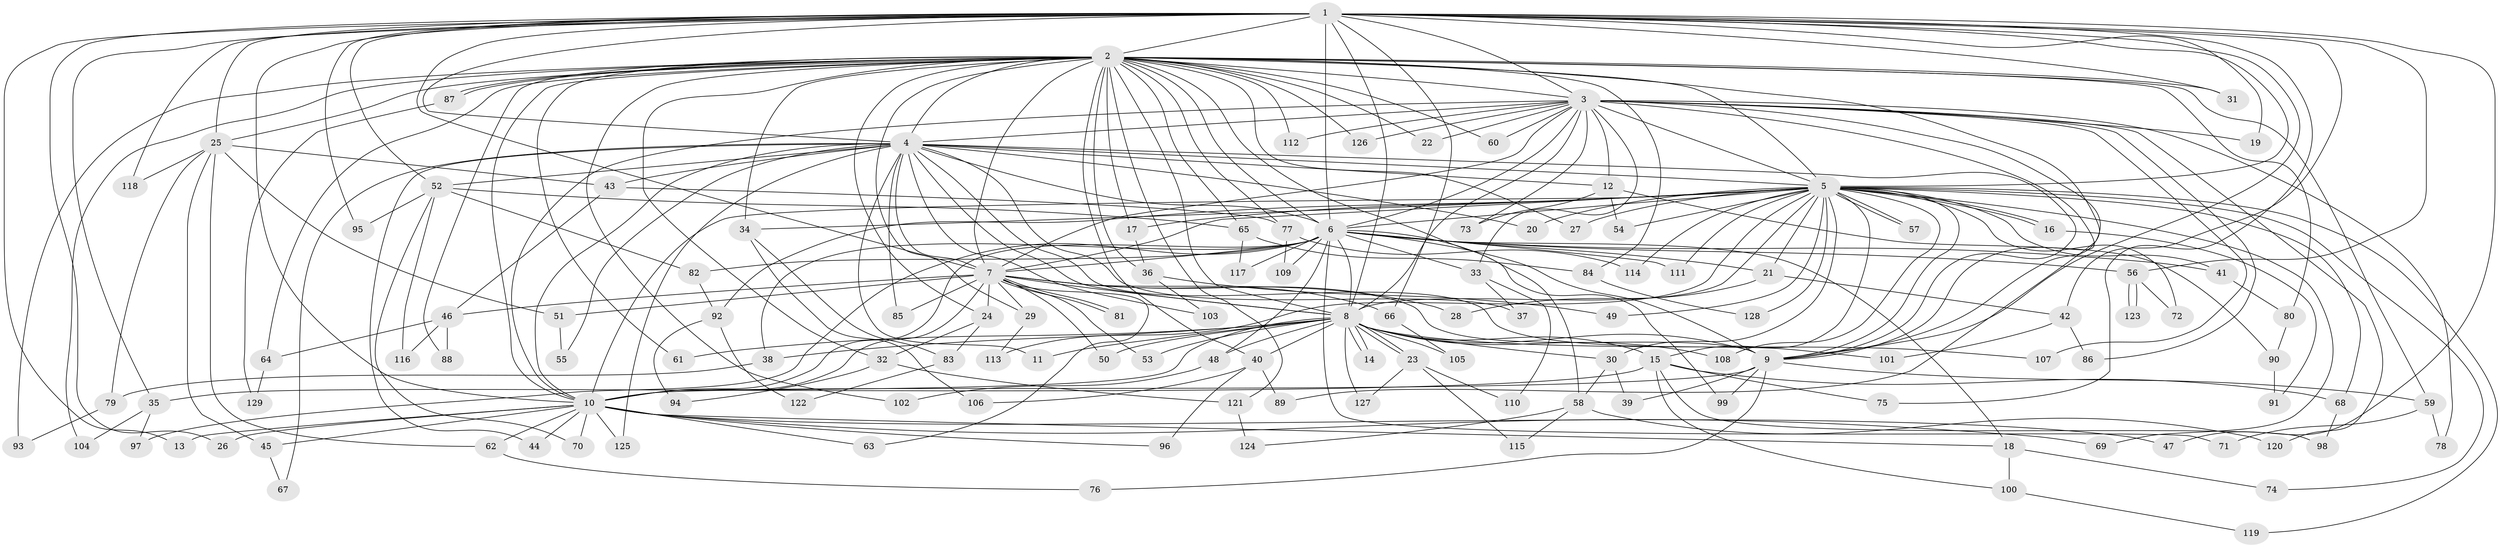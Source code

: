 // Generated by graph-tools (version 1.1) at 2025/49/03/09/25 03:49:27]
// undirected, 129 vertices, 283 edges
graph export_dot {
graph [start="1"]
  node [color=gray90,style=filled];
  1;
  2;
  3;
  4;
  5;
  6;
  7;
  8;
  9;
  10;
  11;
  12;
  13;
  14;
  15;
  16;
  17;
  18;
  19;
  20;
  21;
  22;
  23;
  24;
  25;
  26;
  27;
  28;
  29;
  30;
  31;
  32;
  33;
  34;
  35;
  36;
  37;
  38;
  39;
  40;
  41;
  42;
  43;
  44;
  45;
  46;
  47;
  48;
  49;
  50;
  51;
  52;
  53;
  54;
  55;
  56;
  57;
  58;
  59;
  60;
  61;
  62;
  63;
  64;
  65;
  66;
  67;
  68;
  69;
  70;
  71;
  72;
  73;
  74;
  75;
  76;
  77;
  78;
  79;
  80;
  81;
  82;
  83;
  84;
  85;
  86;
  87;
  88;
  89;
  90;
  91;
  92;
  93;
  94;
  95;
  96;
  97;
  98;
  99;
  100;
  101;
  102;
  103;
  104;
  105;
  106;
  107;
  108;
  109;
  110;
  111;
  112;
  113;
  114;
  115;
  116;
  117;
  118;
  119;
  120;
  121;
  122;
  123;
  124;
  125;
  126;
  127;
  128;
  129;
  1 -- 2;
  1 -- 3;
  1 -- 4;
  1 -- 5;
  1 -- 6;
  1 -- 7;
  1 -- 8;
  1 -- 9;
  1 -- 10;
  1 -- 13;
  1 -- 19;
  1 -- 25;
  1 -- 26;
  1 -- 31;
  1 -- 35;
  1 -- 42;
  1 -- 47;
  1 -- 52;
  1 -- 56;
  1 -- 66;
  1 -- 75;
  1 -- 95;
  1 -- 118;
  2 -- 3;
  2 -- 4;
  2 -- 5;
  2 -- 6;
  2 -- 7;
  2 -- 8;
  2 -- 9;
  2 -- 10;
  2 -- 17;
  2 -- 22;
  2 -- 24;
  2 -- 25;
  2 -- 27;
  2 -- 29;
  2 -- 31;
  2 -- 32;
  2 -- 34;
  2 -- 36;
  2 -- 40;
  2 -- 58;
  2 -- 59;
  2 -- 60;
  2 -- 61;
  2 -- 64;
  2 -- 65;
  2 -- 77;
  2 -- 80;
  2 -- 84;
  2 -- 87;
  2 -- 87;
  2 -- 88;
  2 -- 93;
  2 -- 102;
  2 -- 104;
  2 -- 112;
  2 -- 121;
  2 -- 126;
  3 -- 4;
  3 -- 5;
  3 -- 6;
  3 -- 7;
  3 -- 8;
  3 -- 9;
  3 -- 10;
  3 -- 12;
  3 -- 19;
  3 -- 22;
  3 -- 33;
  3 -- 60;
  3 -- 73;
  3 -- 78;
  3 -- 86;
  3 -- 89;
  3 -- 107;
  3 -- 112;
  3 -- 120;
  3 -- 126;
  4 -- 5;
  4 -- 6;
  4 -- 7;
  4 -- 8;
  4 -- 9;
  4 -- 10;
  4 -- 11;
  4 -- 12;
  4 -- 20;
  4 -- 37;
  4 -- 43;
  4 -- 44;
  4 -- 52;
  4 -- 55;
  4 -- 67;
  4 -- 85;
  4 -- 101;
  4 -- 103;
  4 -- 125;
  5 -- 6;
  5 -- 7;
  5 -- 8;
  5 -- 9;
  5 -- 10;
  5 -- 15;
  5 -- 16;
  5 -- 16;
  5 -- 17;
  5 -- 20;
  5 -- 21;
  5 -- 27;
  5 -- 30;
  5 -- 34;
  5 -- 41;
  5 -- 49;
  5 -- 54;
  5 -- 57;
  5 -- 57;
  5 -- 68;
  5 -- 69;
  5 -- 72;
  5 -- 74;
  5 -- 92;
  5 -- 108;
  5 -- 111;
  5 -- 113;
  5 -- 114;
  5 -- 119;
  5 -- 128;
  6 -- 7;
  6 -- 8;
  6 -- 9;
  6 -- 10;
  6 -- 18;
  6 -- 21;
  6 -- 33;
  6 -- 38;
  6 -- 41;
  6 -- 48;
  6 -- 56;
  6 -- 71;
  6 -- 82;
  6 -- 97;
  6 -- 99;
  6 -- 109;
  6 -- 111;
  6 -- 117;
  7 -- 8;
  7 -- 9;
  7 -- 10;
  7 -- 24;
  7 -- 28;
  7 -- 29;
  7 -- 46;
  7 -- 50;
  7 -- 51;
  7 -- 53;
  7 -- 63;
  7 -- 66;
  7 -- 81;
  7 -- 81;
  7 -- 85;
  8 -- 9;
  8 -- 10;
  8 -- 11;
  8 -- 14;
  8 -- 14;
  8 -- 15;
  8 -- 23;
  8 -- 23;
  8 -- 30;
  8 -- 38;
  8 -- 40;
  8 -- 48;
  8 -- 50;
  8 -- 53;
  8 -- 61;
  8 -- 105;
  8 -- 107;
  8 -- 108;
  8 -- 127;
  9 -- 10;
  9 -- 39;
  9 -- 59;
  9 -- 76;
  9 -- 99;
  10 -- 13;
  10 -- 18;
  10 -- 26;
  10 -- 44;
  10 -- 45;
  10 -- 47;
  10 -- 62;
  10 -- 63;
  10 -- 69;
  10 -- 70;
  10 -- 96;
  10 -- 125;
  12 -- 54;
  12 -- 73;
  12 -- 90;
  15 -- 35;
  15 -- 68;
  15 -- 75;
  15 -- 98;
  15 -- 100;
  16 -- 91;
  17 -- 36;
  18 -- 74;
  18 -- 100;
  21 -- 28;
  21 -- 42;
  23 -- 110;
  23 -- 115;
  23 -- 127;
  24 -- 32;
  24 -- 83;
  25 -- 43;
  25 -- 45;
  25 -- 51;
  25 -- 62;
  25 -- 79;
  25 -- 118;
  29 -- 113;
  30 -- 39;
  30 -- 58;
  32 -- 94;
  32 -- 121;
  33 -- 37;
  33 -- 110;
  34 -- 83;
  34 -- 106;
  35 -- 97;
  35 -- 104;
  36 -- 49;
  36 -- 103;
  38 -- 79;
  40 -- 89;
  40 -- 96;
  40 -- 106;
  41 -- 80;
  42 -- 86;
  42 -- 101;
  43 -- 46;
  43 -- 77;
  45 -- 67;
  46 -- 64;
  46 -- 88;
  46 -- 116;
  48 -- 102;
  51 -- 55;
  52 -- 65;
  52 -- 70;
  52 -- 82;
  52 -- 95;
  52 -- 116;
  56 -- 72;
  56 -- 123;
  56 -- 123;
  58 -- 115;
  58 -- 120;
  58 -- 124;
  59 -- 71;
  59 -- 78;
  62 -- 76;
  64 -- 129;
  65 -- 84;
  65 -- 117;
  66 -- 105;
  68 -- 98;
  77 -- 109;
  77 -- 114;
  79 -- 93;
  80 -- 90;
  82 -- 92;
  83 -- 122;
  84 -- 128;
  87 -- 129;
  90 -- 91;
  92 -- 94;
  92 -- 122;
  100 -- 119;
  121 -- 124;
}
